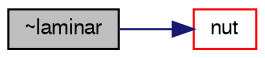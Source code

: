 digraph "~laminar"
{
  bgcolor="transparent";
  edge [fontname="FreeSans",fontsize="10",labelfontname="FreeSans",labelfontsize="10"];
  node [fontname="FreeSans",fontsize="10",shape=record];
  rankdir="LR";
  Node2 [label="~laminar",height=0.2,width=0.4,color="black", fillcolor="grey75", style="filled", fontcolor="black"];
  Node2 -> Node3 [color="midnightblue",fontsize="10",style="solid",fontname="FreeSans"];
  Node3 [label="nut",height=0.2,width=0.4,color="red",URL="$a31038.html#ad46f3d41040dbae88c23ae7491afeda9",tooltip="Return the turbulence viscosity, i.e. 0 for laminar flow. "];
}
